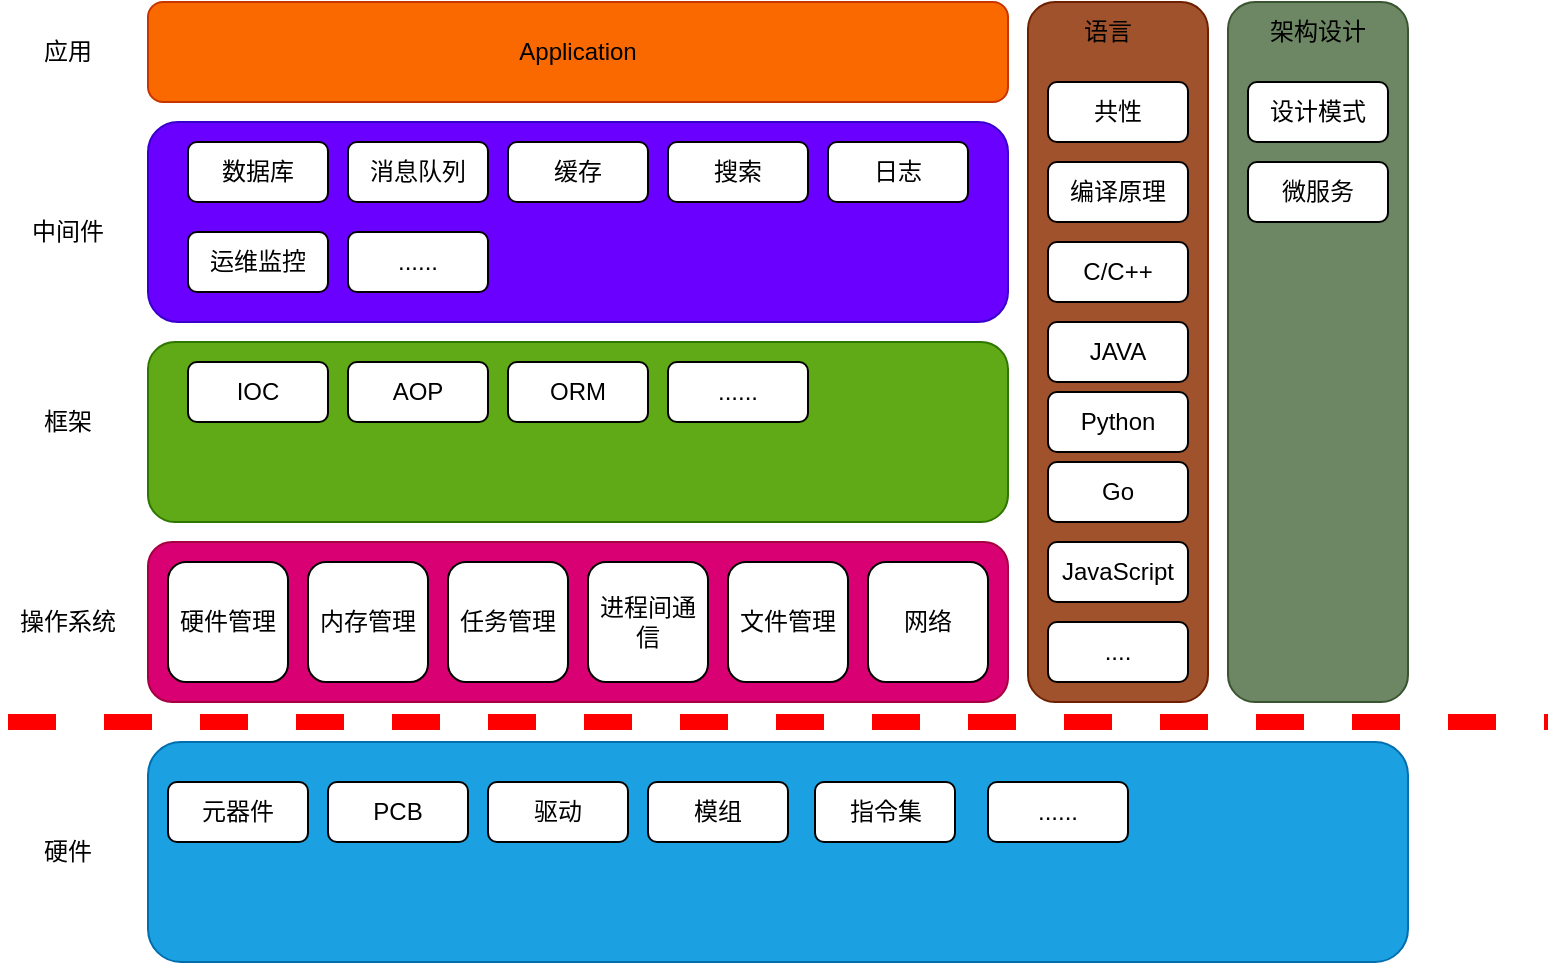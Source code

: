 <mxfile version="15.7.4" type="device"><diagram id="o7o1J_wpwB9Cr8JrxtlP" name="Page-1"><mxGraphModel dx="1113" dy="621" grid="1" gridSize="10" guides="1" tooltips="1" connect="1" arrows="1" fold="1" page="1" pageScale="1" pageWidth="827" pageHeight="1169" math="0" shadow="0"><root><mxCell id="0"/><mxCell id="1" parent="0"/><mxCell id="dZcRFRpZDF-fULqlXCUv-1" value="" style="whiteSpace=wrap;html=1;fillColor=#1ba1e2;fontColor=#ffffff;strokeColor=#006EAF;rounded=1;" vertex="1" parent="1"><mxGeometry x="80" y="420" width="630" height="110" as="geometry"/></mxCell><mxCell id="dZcRFRpZDF-fULqlXCUv-2" value="" style="endArrow=none;dashed=1;html=1;fillColor=#d80073;strokeColor=#FF0000;strokeWidth=8;" edge="1" parent="1"><mxGeometry width="50" height="50" relative="1" as="geometry"><mxPoint x="10" y="410" as="sourcePoint"/><mxPoint x="780" y="410" as="targetPoint"/></mxGeometry></mxCell><mxCell id="dZcRFRpZDF-fULqlXCUv-3" value="" style="whiteSpace=wrap;html=1;fillColor=#d80073;fontColor=#ffffff;strokeColor=#A50040;rounded=1;" vertex="1" parent="1"><mxGeometry x="80" y="320" width="430" height="80" as="geometry"/></mxCell><mxCell id="dZcRFRpZDF-fULqlXCUv-4" value="" style="whiteSpace=wrap;html=1;fillColor=#a0522d;fontColor=#ffffff;strokeColor=#6D1F00;rounded=1;" vertex="1" parent="1"><mxGeometry x="520" y="50" width="90" height="350" as="geometry"/></mxCell><mxCell id="dZcRFRpZDF-fULqlXCUv-7" value="硬件" style="text;html=1;strokeColor=none;fillColor=none;align=center;verticalAlign=middle;whiteSpace=wrap;rounded=1;" vertex="1" parent="1"><mxGeometry x="10" y="460" width="60" height="30" as="geometry"/></mxCell><mxCell id="dZcRFRpZDF-fULqlXCUv-8" value="操作系统" style="text;html=1;strokeColor=none;fillColor=none;align=center;verticalAlign=middle;whiteSpace=wrap;rounded=1;" vertex="1" parent="1"><mxGeometry x="10" y="345" width="60" height="30" as="geometry"/></mxCell><mxCell id="dZcRFRpZDF-fULqlXCUv-9" value="" style="whiteSpace=wrap;html=1;fillColor=#60a917;fontColor=#ffffff;strokeColor=#2D7600;rounded=1;" vertex="1" parent="1"><mxGeometry x="80" y="220" width="430" height="90" as="geometry"/></mxCell><mxCell id="dZcRFRpZDF-fULqlXCUv-11" value="框架" style="text;html=1;strokeColor=none;fillColor=none;align=center;verticalAlign=middle;whiteSpace=wrap;rounded=1;" vertex="1" parent="1"><mxGeometry x="10" y="245" width="60" height="30" as="geometry"/></mxCell><mxCell id="dZcRFRpZDF-fULqlXCUv-13" value="Application" style="whiteSpace=wrap;html=1;fillColor=#fa6800;fontColor=#000000;strokeColor=#C73500;rounded=1;" vertex="1" parent="1"><mxGeometry x="80" y="50" width="430" height="50" as="geometry"/></mxCell><mxCell id="dZcRFRpZDF-fULqlXCUv-15" value="" style="whiteSpace=wrap;html=1;fillColor=#6a00ff;fontColor=#ffffff;strokeColor=#3700CC;rounded=1;" vertex="1" parent="1"><mxGeometry x="80" y="110" width="430" height="100" as="geometry"/></mxCell><mxCell id="dZcRFRpZDF-fULqlXCUv-16" value="中间件" style="text;html=1;strokeColor=none;fillColor=none;align=center;verticalAlign=middle;whiteSpace=wrap;rounded=1;" vertex="1" parent="1"><mxGeometry x="10" y="150" width="60" height="30" as="geometry"/></mxCell><mxCell id="dZcRFRpZDF-fULqlXCUv-17" value="应用" style="text;html=1;strokeColor=none;fillColor=none;align=center;verticalAlign=middle;whiteSpace=wrap;rounded=1;" vertex="1" parent="1"><mxGeometry x="10" y="60" width="60" height="30" as="geometry"/></mxCell><mxCell id="dZcRFRpZDF-fULqlXCUv-18" value="语言" style="text;html=1;strokeColor=none;fillColor=none;align=center;verticalAlign=middle;whiteSpace=wrap;rounded=1;" vertex="1" parent="1"><mxGeometry x="530" y="50" width="60" height="30" as="geometry"/></mxCell><mxCell id="dZcRFRpZDF-fULqlXCUv-19" value="" style="whiteSpace=wrap;html=1;fillColor=#6d8764;fontColor=#ffffff;strokeColor=#3A5431;rounded=1;" vertex="1" parent="1"><mxGeometry x="620" y="50" width="90" height="350" as="geometry"/></mxCell><mxCell id="dZcRFRpZDF-fULqlXCUv-20" value="共性" style="whiteSpace=wrap;html=1;rounded=1;" vertex="1" parent="1"><mxGeometry x="530" y="90" width="70" height="30" as="geometry"/></mxCell><mxCell id="dZcRFRpZDF-fULqlXCUv-21" value="编译原理" style="whiteSpace=wrap;html=1;rounded=1;" vertex="1" parent="1"><mxGeometry x="530" y="130" width="70" height="30" as="geometry"/></mxCell><mxCell id="dZcRFRpZDF-fULqlXCUv-22" value="C/C++" style="whiteSpace=wrap;html=1;rounded=1;" vertex="1" parent="1"><mxGeometry x="530" y="170" width="70" height="30" as="geometry"/></mxCell><mxCell id="dZcRFRpZDF-fULqlXCUv-23" value="JAVA" style="whiteSpace=wrap;html=1;rounded=1;" vertex="1" parent="1"><mxGeometry x="530" y="210" width="70" height="30" as="geometry"/></mxCell><mxCell id="dZcRFRpZDF-fULqlXCUv-24" value="Python" style="whiteSpace=wrap;html=1;rounded=1;" vertex="1" parent="1"><mxGeometry x="530" y="245" width="70" height="30" as="geometry"/></mxCell><mxCell id="dZcRFRpZDF-fULqlXCUv-27" value="Go" style="whiteSpace=wrap;html=1;rounded=1;" vertex="1" parent="1"><mxGeometry x="530" y="280" width="70" height="30" as="geometry"/></mxCell><mxCell id="dZcRFRpZDF-fULqlXCUv-28" value="JavaScript" style="whiteSpace=wrap;html=1;rounded=1;" vertex="1" parent="1"><mxGeometry x="530" y="320" width="70" height="30" as="geometry"/></mxCell><mxCell id="dZcRFRpZDF-fULqlXCUv-29" value="...." style="whiteSpace=wrap;html=1;rounded=1;" vertex="1" parent="1"><mxGeometry x="530" y="360" width="70" height="30" as="geometry"/></mxCell><mxCell id="dZcRFRpZDF-fULqlXCUv-30" value="数据库" style="whiteSpace=wrap;html=1;rounded=1;" vertex="1" parent="1"><mxGeometry x="100" y="120" width="70" height="30" as="geometry"/></mxCell><mxCell id="dZcRFRpZDF-fULqlXCUv-31" value="消息队列" style="whiteSpace=wrap;html=1;rounded=1;" vertex="1" parent="1"><mxGeometry x="180" y="120" width="70" height="30" as="geometry"/></mxCell><mxCell id="dZcRFRpZDF-fULqlXCUv-33" value="缓存" style="whiteSpace=wrap;html=1;rounded=1;" vertex="1" parent="1"><mxGeometry x="260" y="120" width="70" height="30" as="geometry"/></mxCell><mxCell id="dZcRFRpZDF-fULqlXCUv-34" value="搜索" style="whiteSpace=wrap;html=1;rounded=1;" vertex="1" parent="1"><mxGeometry x="340" y="120" width="70" height="30" as="geometry"/></mxCell><mxCell id="dZcRFRpZDF-fULqlXCUv-35" value="日志" style="whiteSpace=wrap;html=1;rounded=1;" vertex="1" parent="1"><mxGeometry x="420" y="120" width="70" height="30" as="geometry"/></mxCell><mxCell id="dZcRFRpZDF-fULqlXCUv-38" value="架构设计" style="text;html=1;strokeColor=none;fillColor=none;align=center;verticalAlign=middle;whiteSpace=wrap;rounded=1;" vertex="1" parent="1"><mxGeometry x="635" y="50" width="60" height="30" as="geometry"/></mxCell><mxCell id="dZcRFRpZDF-fULqlXCUv-45" value="设计模式" style="whiteSpace=wrap;html=1;rounded=1;" vertex="1" parent="1"><mxGeometry x="630" y="90" width="70" height="30" as="geometry"/></mxCell><mxCell id="dZcRFRpZDF-fULqlXCUv-46" value="微服务" style="whiteSpace=wrap;html=1;rounded=1;" vertex="1" parent="1"><mxGeometry x="630" y="130" width="70" height="30" as="geometry"/></mxCell><mxCell id="dZcRFRpZDF-fULqlXCUv-47" value="运维监控" style="whiteSpace=wrap;html=1;rounded=1;" vertex="1" parent="1"><mxGeometry x="100" y="165" width="70" height="30" as="geometry"/></mxCell><mxCell id="dZcRFRpZDF-fULqlXCUv-49" value="IOC" style="whiteSpace=wrap;html=1;rounded=1;" vertex="1" parent="1"><mxGeometry x="100" y="230" width="70" height="30" as="geometry"/></mxCell><mxCell id="dZcRFRpZDF-fULqlXCUv-51" value="AOP" style="whiteSpace=wrap;html=1;rounded=1;" vertex="1" parent="1"><mxGeometry x="180" y="230" width="70" height="30" as="geometry"/></mxCell><mxCell id="dZcRFRpZDF-fULqlXCUv-52" value="ORM" style="whiteSpace=wrap;html=1;rounded=1;" vertex="1" parent="1"><mxGeometry x="260" y="230" width="70" height="30" as="geometry"/></mxCell><mxCell id="dZcRFRpZDF-fULqlXCUv-54" value="......" style="whiteSpace=wrap;html=1;rounded=1;" vertex="1" parent="1"><mxGeometry x="340" y="230" width="70" height="30" as="geometry"/></mxCell><mxCell id="dZcRFRpZDF-fULqlXCUv-55" value="硬件管理" style="whiteSpace=wrap;html=1;rounded=1;" vertex="1" parent="1"><mxGeometry x="90" y="330" width="60" height="60" as="geometry"/></mxCell><mxCell id="dZcRFRpZDF-fULqlXCUv-56" value="内存管理" style="whiteSpace=wrap;html=1;rounded=1;" vertex="1" parent="1"><mxGeometry x="160" y="330" width="60" height="60" as="geometry"/></mxCell><mxCell id="dZcRFRpZDF-fULqlXCUv-58" value="任务管理" style="whiteSpace=wrap;html=1;rounded=1;" vertex="1" parent="1"><mxGeometry x="230" y="330" width="60" height="60" as="geometry"/></mxCell><mxCell id="dZcRFRpZDF-fULqlXCUv-59" value="进程间通信" style="whiteSpace=wrap;html=1;rounded=1;" vertex="1" parent="1"><mxGeometry x="300" y="330" width="60" height="60" as="geometry"/></mxCell><mxCell id="dZcRFRpZDF-fULqlXCUv-60" value="文件管理" style="whiteSpace=wrap;html=1;rounded=1;" vertex="1" parent="1"><mxGeometry x="370" y="330" width="60" height="60" as="geometry"/></mxCell><mxCell id="dZcRFRpZDF-fULqlXCUv-61" value="网络" style="whiteSpace=wrap;html=1;rounded=1;" vertex="1" parent="1"><mxGeometry x="440" y="330" width="60" height="60" as="geometry"/></mxCell><mxCell id="dZcRFRpZDF-fULqlXCUv-65" value="元器件" style="whiteSpace=wrap;html=1;rounded=1;" vertex="1" parent="1"><mxGeometry x="90" y="440" width="70" height="30" as="geometry"/></mxCell><mxCell id="dZcRFRpZDF-fULqlXCUv-67" value="PCB" style="whiteSpace=wrap;html=1;rounded=1;" vertex="1" parent="1"><mxGeometry x="170" y="440" width="70" height="30" as="geometry"/></mxCell><mxCell id="dZcRFRpZDF-fULqlXCUv-68" value="驱动" style="whiteSpace=wrap;html=1;rounded=1;" vertex="1" parent="1"><mxGeometry x="250" y="440" width="70" height="30" as="geometry"/></mxCell><mxCell id="dZcRFRpZDF-fULqlXCUv-69" value="模组" style="whiteSpace=wrap;html=1;rounded=1;" vertex="1" parent="1"><mxGeometry x="330" y="440" width="70" height="30" as="geometry"/></mxCell><mxCell id="dZcRFRpZDF-fULqlXCUv-71" value="......" style="whiteSpace=wrap;html=1;rounded=1;" vertex="1" parent="1"><mxGeometry x="500" y="440" width="70" height="30" as="geometry"/></mxCell><mxCell id="dZcRFRpZDF-fULqlXCUv-72" value="指令集" style="whiteSpace=wrap;html=1;rounded=1;" vertex="1" parent="1"><mxGeometry x="413.5" y="440" width="70" height="30" as="geometry"/></mxCell><mxCell id="dZcRFRpZDF-fULqlXCUv-76" value="......" style="whiteSpace=wrap;html=1;rounded=1;" vertex="1" parent="1"><mxGeometry x="180" y="165" width="70" height="30" as="geometry"/></mxCell></root></mxGraphModel></diagram></mxfile>